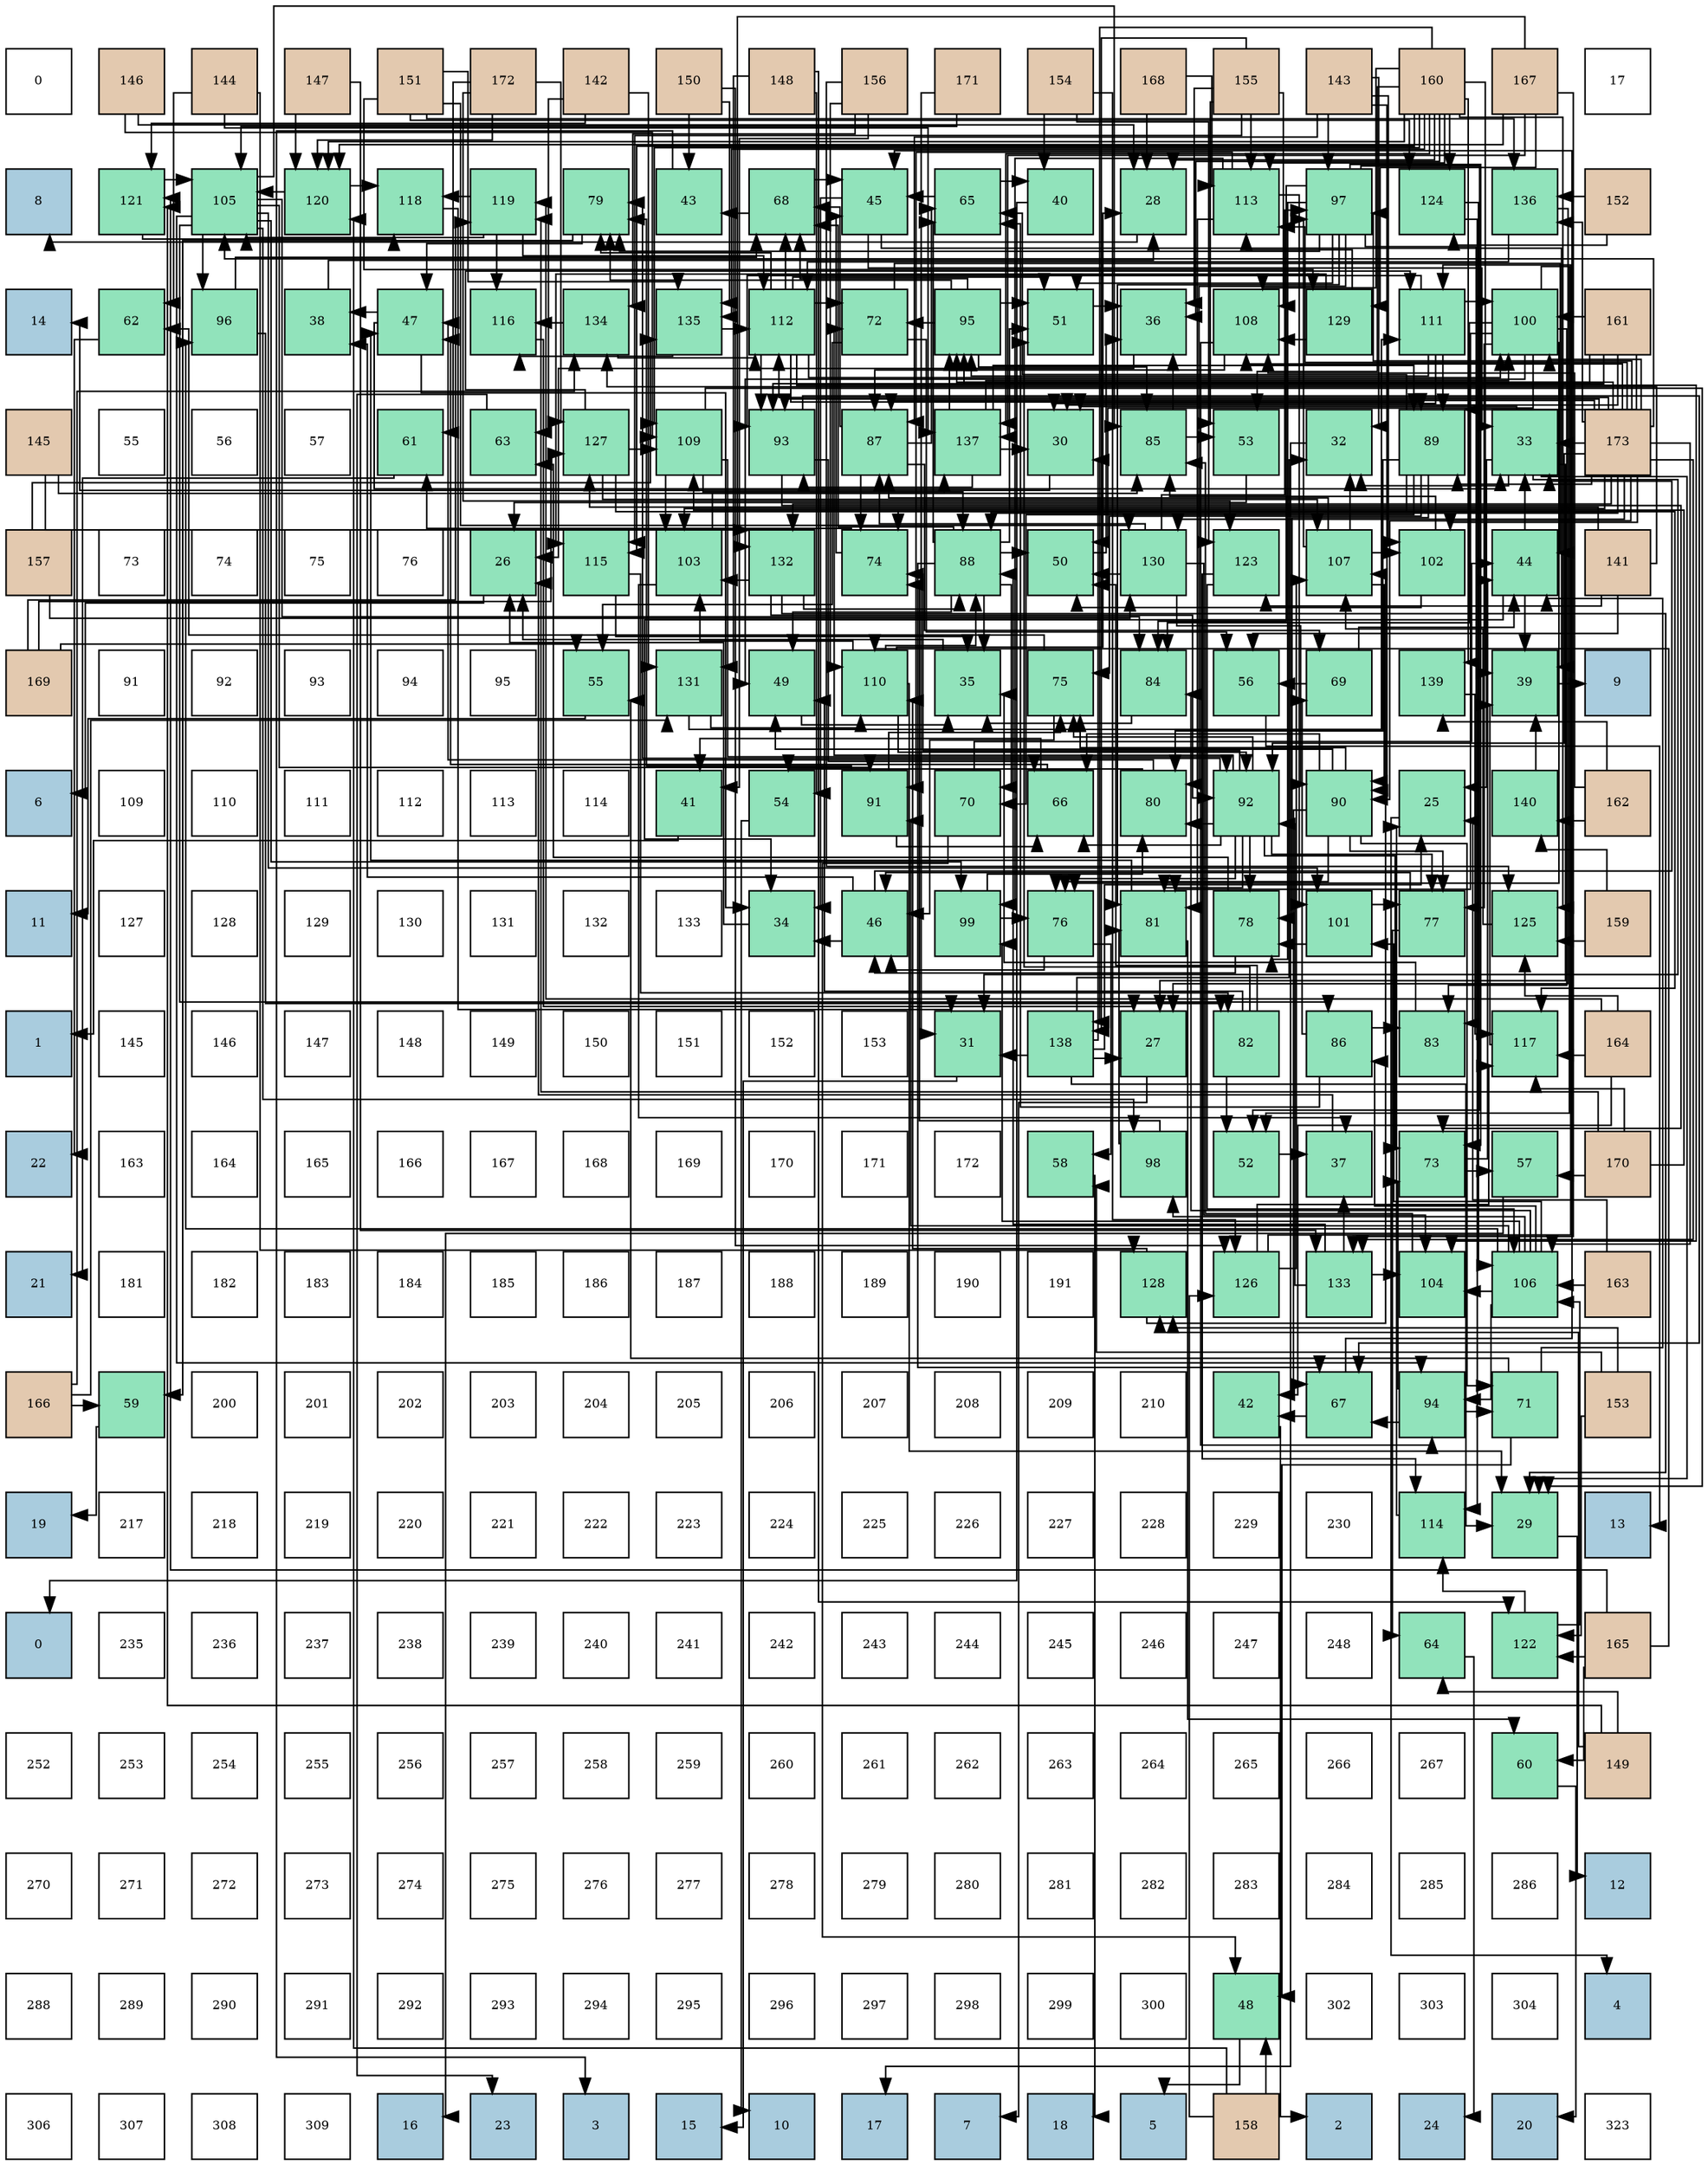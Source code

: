 digraph layout{
 rankdir=TB;
 splines=ortho;
 node [style=filled shape=square fixedsize=true width=0.6];
0[label="0", fontsize=8, fillcolor="#ffffff"];
1[label="146", fontsize=8, fillcolor="#e3c9af"];
2[label="144", fontsize=8, fillcolor="#e3c9af"];
3[label="147", fontsize=8, fillcolor="#e3c9af"];
4[label="151", fontsize=8, fillcolor="#e3c9af"];
5[label="172", fontsize=8, fillcolor="#e3c9af"];
6[label="142", fontsize=8, fillcolor="#e3c9af"];
7[label="150", fontsize=8, fillcolor="#e3c9af"];
8[label="148", fontsize=8, fillcolor="#e3c9af"];
9[label="156", fontsize=8, fillcolor="#e3c9af"];
10[label="171", fontsize=8, fillcolor="#e3c9af"];
11[label="154", fontsize=8, fillcolor="#e3c9af"];
12[label="168", fontsize=8, fillcolor="#e3c9af"];
13[label="155", fontsize=8, fillcolor="#e3c9af"];
14[label="143", fontsize=8, fillcolor="#e3c9af"];
15[label="160", fontsize=8, fillcolor="#e3c9af"];
16[label="167", fontsize=8, fillcolor="#e3c9af"];
17[label="17", fontsize=8, fillcolor="#ffffff"];
18[label="8", fontsize=8, fillcolor="#a9ccde"];
19[label="121", fontsize=8, fillcolor="#91e3bb"];
20[label="105", fontsize=8, fillcolor="#91e3bb"];
21[label="120", fontsize=8, fillcolor="#91e3bb"];
22[label="118", fontsize=8, fillcolor="#91e3bb"];
23[label="119", fontsize=8, fillcolor="#91e3bb"];
24[label="79", fontsize=8, fillcolor="#91e3bb"];
25[label="43", fontsize=8, fillcolor="#91e3bb"];
26[label="68", fontsize=8, fillcolor="#91e3bb"];
27[label="45", fontsize=8, fillcolor="#91e3bb"];
28[label="65", fontsize=8, fillcolor="#91e3bb"];
29[label="40", fontsize=8, fillcolor="#91e3bb"];
30[label="28", fontsize=8, fillcolor="#91e3bb"];
31[label="113", fontsize=8, fillcolor="#91e3bb"];
32[label="97", fontsize=8, fillcolor="#91e3bb"];
33[label="124", fontsize=8, fillcolor="#91e3bb"];
34[label="136", fontsize=8, fillcolor="#91e3bb"];
35[label="152", fontsize=8, fillcolor="#e3c9af"];
36[label="14", fontsize=8, fillcolor="#a9ccde"];
37[label="62", fontsize=8, fillcolor="#91e3bb"];
38[label="96", fontsize=8, fillcolor="#91e3bb"];
39[label="38", fontsize=8, fillcolor="#91e3bb"];
40[label="47", fontsize=8, fillcolor="#91e3bb"];
41[label="116", fontsize=8, fillcolor="#91e3bb"];
42[label="134", fontsize=8, fillcolor="#91e3bb"];
43[label="135", fontsize=8, fillcolor="#91e3bb"];
44[label="112", fontsize=8, fillcolor="#91e3bb"];
45[label="72", fontsize=8, fillcolor="#91e3bb"];
46[label="95", fontsize=8, fillcolor="#91e3bb"];
47[label="51", fontsize=8, fillcolor="#91e3bb"];
48[label="36", fontsize=8, fillcolor="#91e3bb"];
49[label="108", fontsize=8, fillcolor="#91e3bb"];
50[label="129", fontsize=8, fillcolor="#91e3bb"];
51[label="111", fontsize=8, fillcolor="#91e3bb"];
52[label="100", fontsize=8, fillcolor="#91e3bb"];
53[label="161", fontsize=8, fillcolor="#e3c9af"];
54[label="145", fontsize=8, fillcolor="#e3c9af"];
55[label="55", fontsize=8, fillcolor="#ffffff"];
56[label="56", fontsize=8, fillcolor="#ffffff"];
57[label="57", fontsize=8, fillcolor="#ffffff"];
58[label="61", fontsize=8, fillcolor="#91e3bb"];
59[label="63", fontsize=8, fillcolor="#91e3bb"];
60[label="127", fontsize=8, fillcolor="#91e3bb"];
61[label="109", fontsize=8, fillcolor="#91e3bb"];
62[label="93", fontsize=8, fillcolor="#91e3bb"];
63[label="87", fontsize=8, fillcolor="#91e3bb"];
64[label="137", fontsize=8, fillcolor="#91e3bb"];
65[label="30", fontsize=8, fillcolor="#91e3bb"];
66[label="85", fontsize=8, fillcolor="#91e3bb"];
67[label="53", fontsize=8, fillcolor="#91e3bb"];
68[label="32", fontsize=8, fillcolor="#91e3bb"];
69[label="89", fontsize=8, fillcolor="#91e3bb"];
70[label="33", fontsize=8, fillcolor="#91e3bb"];
71[label="173", fontsize=8, fillcolor="#e3c9af"];
72[label="157", fontsize=8, fillcolor="#e3c9af"];
73[label="73", fontsize=8, fillcolor="#ffffff"];
74[label="74", fontsize=8, fillcolor="#ffffff"];
75[label="75", fontsize=8, fillcolor="#ffffff"];
76[label="76", fontsize=8, fillcolor="#ffffff"];
77[label="26", fontsize=8, fillcolor="#91e3bb"];
78[label="115", fontsize=8, fillcolor="#91e3bb"];
79[label="103", fontsize=8, fillcolor="#91e3bb"];
80[label="132", fontsize=8, fillcolor="#91e3bb"];
81[label="74", fontsize=8, fillcolor="#91e3bb"];
82[label="88", fontsize=8, fillcolor="#91e3bb"];
83[label="50", fontsize=8, fillcolor="#91e3bb"];
84[label="130", fontsize=8, fillcolor="#91e3bb"];
85[label="123", fontsize=8, fillcolor="#91e3bb"];
86[label="107", fontsize=8, fillcolor="#91e3bb"];
87[label="102", fontsize=8, fillcolor="#91e3bb"];
88[label="44", fontsize=8, fillcolor="#91e3bb"];
89[label="141", fontsize=8, fillcolor="#e3c9af"];
90[label="169", fontsize=8, fillcolor="#e3c9af"];
91[label="91", fontsize=8, fillcolor="#ffffff"];
92[label="92", fontsize=8, fillcolor="#ffffff"];
93[label="93", fontsize=8, fillcolor="#ffffff"];
94[label="94", fontsize=8, fillcolor="#ffffff"];
95[label="95", fontsize=8, fillcolor="#ffffff"];
96[label="55", fontsize=8, fillcolor="#91e3bb"];
97[label="131", fontsize=8, fillcolor="#91e3bb"];
98[label="49", fontsize=8, fillcolor="#91e3bb"];
99[label="110", fontsize=8, fillcolor="#91e3bb"];
100[label="35", fontsize=8, fillcolor="#91e3bb"];
101[label="75", fontsize=8, fillcolor="#91e3bb"];
102[label="84", fontsize=8, fillcolor="#91e3bb"];
103[label="56", fontsize=8, fillcolor="#91e3bb"];
104[label="69", fontsize=8, fillcolor="#91e3bb"];
105[label="139", fontsize=8, fillcolor="#91e3bb"];
106[label="39", fontsize=8, fillcolor="#91e3bb"];
107[label="9", fontsize=8, fillcolor="#a9ccde"];
108[label="6", fontsize=8, fillcolor="#a9ccde"];
109[label="109", fontsize=8, fillcolor="#ffffff"];
110[label="110", fontsize=8, fillcolor="#ffffff"];
111[label="111", fontsize=8, fillcolor="#ffffff"];
112[label="112", fontsize=8, fillcolor="#ffffff"];
113[label="113", fontsize=8, fillcolor="#ffffff"];
114[label="114", fontsize=8, fillcolor="#ffffff"];
115[label="41", fontsize=8, fillcolor="#91e3bb"];
116[label="54", fontsize=8, fillcolor="#91e3bb"];
117[label="91", fontsize=8, fillcolor="#91e3bb"];
118[label="70", fontsize=8, fillcolor="#91e3bb"];
119[label="66", fontsize=8, fillcolor="#91e3bb"];
120[label="80", fontsize=8, fillcolor="#91e3bb"];
121[label="92", fontsize=8, fillcolor="#91e3bb"];
122[label="90", fontsize=8, fillcolor="#91e3bb"];
123[label="25", fontsize=8, fillcolor="#91e3bb"];
124[label="140", fontsize=8, fillcolor="#91e3bb"];
125[label="162", fontsize=8, fillcolor="#e3c9af"];
126[label="11", fontsize=8, fillcolor="#a9ccde"];
127[label="127", fontsize=8, fillcolor="#ffffff"];
128[label="128", fontsize=8, fillcolor="#ffffff"];
129[label="129", fontsize=8, fillcolor="#ffffff"];
130[label="130", fontsize=8, fillcolor="#ffffff"];
131[label="131", fontsize=8, fillcolor="#ffffff"];
132[label="132", fontsize=8, fillcolor="#ffffff"];
133[label="133", fontsize=8, fillcolor="#ffffff"];
134[label="34", fontsize=8, fillcolor="#91e3bb"];
135[label="46", fontsize=8, fillcolor="#91e3bb"];
136[label="99", fontsize=8, fillcolor="#91e3bb"];
137[label="76", fontsize=8, fillcolor="#91e3bb"];
138[label="81", fontsize=8, fillcolor="#91e3bb"];
139[label="78", fontsize=8, fillcolor="#91e3bb"];
140[label="101", fontsize=8, fillcolor="#91e3bb"];
141[label="77", fontsize=8, fillcolor="#91e3bb"];
142[label="125", fontsize=8, fillcolor="#91e3bb"];
143[label="159", fontsize=8, fillcolor="#e3c9af"];
144[label="1", fontsize=8, fillcolor="#a9ccde"];
145[label="145", fontsize=8, fillcolor="#ffffff"];
146[label="146", fontsize=8, fillcolor="#ffffff"];
147[label="147", fontsize=8, fillcolor="#ffffff"];
148[label="148", fontsize=8, fillcolor="#ffffff"];
149[label="149", fontsize=8, fillcolor="#ffffff"];
150[label="150", fontsize=8, fillcolor="#ffffff"];
151[label="151", fontsize=8, fillcolor="#ffffff"];
152[label="152", fontsize=8, fillcolor="#ffffff"];
153[label="153", fontsize=8, fillcolor="#ffffff"];
154[label="31", fontsize=8, fillcolor="#91e3bb"];
155[label="138", fontsize=8, fillcolor="#91e3bb"];
156[label="27", fontsize=8, fillcolor="#91e3bb"];
157[label="82", fontsize=8, fillcolor="#91e3bb"];
158[label="86", fontsize=8, fillcolor="#91e3bb"];
159[label="83", fontsize=8, fillcolor="#91e3bb"];
160[label="117", fontsize=8, fillcolor="#91e3bb"];
161[label="164", fontsize=8, fillcolor="#e3c9af"];
162[label="22", fontsize=8, fillcolor="#a9ccde"];
163[label="163", fontsize=8, fillcolor="#ffffff"];
164[label="164", fontsize=8, fillcolor="#ffffff"];
165[label="165", fontsize=8, fillcolor="#ffffff"];
166[label="166", fontsize=8, fillcolor="#ffffff"];
167[label="167", fontsize=8, fillcolor="#ffffff"];
168[label="168", fontsize=8, fillcolor="#ffffff"];
169[label="169", fontsize=8, fillcolor="#ffffff"];
170[label="170", fontsize=8, fillcolor="#ffffff"];
171[label="171", fontsize=8, fillcolor="#ffffff"];
172[label="172", fontsize=8, fillcolor="#ffffff"];
173[label="58", fontsize=8, fillcolor="#91e3bb"];
174[label="98", fontsize=8, fillcolor="#91e3bb"];
175[label="52", fontsize=8, fillcolor="#91e3bb"];
176[label="37", fontsize=8, fillcolor="#91e3bb"];
177[label="73", fontsize=8, fillcolor="#91e3bb"];
178[label="57", fontsize=8, fillcolor="#91e3bb"];
179[label="170", fontsize=8, fillcolor="#e3c9af"];
180[label="21", fontsize=8, fillcolor="#a9ccde"];
181[label="181", fontsize=8, fillcolor="#ffffff"];
182[label="182", fontsize=8, fillcolor="#ffffff"];
183[label="183", fontsize=8, fillcolor="#ffffff"];
184[label="184", fontsize=8, fillcolor="#ffffff"];
185[label="185", fontsize=8, fillcolor="#ffffff"];
186[label="186", fontsize=8, fillcolor="#ffffff"];
187[label="187", fontsize=8, fillcolor="#ffffff"];
188[label="188", fontsize=8, fillcolor="#ffffff"];
189[label="189", fontsize=8, fillcolor="#ffffff"];
190[label="190", fontsize=8, fillcolor="#ffffff"];
191[label="191", fontsize=8, fillcolor="#ffffff"];
192[label="128", fontsize=8, fillcolor="#91e3bb"];
193[label="126", fontsize=8, fillcolor="#91e3bb"];
194[label="133", fontsize=8, fillcolor="#91e3bb"];
195[label="104", fontsize=8, fillcolor="#91e3bb"];
196[label="106", fontsize=8, fillcolor="#91e3bb"];
197[label="163", fontsize=8, fillcolor="#e3c9af"];
198[label="166", fontsize=8, fillcolor="#e3c9af"];
199[label="59", fontsize=8, fillcolor="#91e3bb"];
200[label="200", fontsize=8, fillcolor="#ffffff"];
201[label="201", fontsize=8, fillcolor="#ffffff"];
202[label="202", fontsize=8, fillcolor="#ffffff"];
203[label="203", fontsize=8, fillcolor="#ffffff"];
204[label="204", fontsize=8, fillcolor="#ffffff"];
205[label="205", fontsize=8, fillcolor="#ffffff"];
206[label="206", fontsize=8, fillcolor="#ffffff"];
207[label="207", fontsize=8, fillcolor="#ffffff"];
208[label="208", fontsize=8, fillcolor="#ffffff"];
209[label="209", fontsize=8, fillcolor="#ffffff"];
210[label="210", fontsize=8, fillcolor="#ffffff"];
211[label="42", fontsize=8, fillcolor="#91e3bb"];
212[label="67", fontsize=8, fillcolor="#91e3bb"];
213[label="94", fontsize=8, fillcolor="#91e3bb"];
214[label="71", fontsize=8, fillcolor="#91e3bb"];
215[label="153", fontsize=8, fillcolor="#e3c9af"];
216[label="19", fontsize=8, fillcolor="#a9ccde"];
217[label="217", fontsize=8, fillcolor="#ffffff"];
218[label="218", fontsize=8, fillcolor="#ffffff"];
219[label="219", fontsize=8, fillcolor="#ffffff"];
220[label="220", fontsize=8, fillcolor="#ffffff"];
221[label="221", fontsize=8, fillcolor="#ffffff"];
222[label="222", fontsize=8, fillcolor="#ffffff"];
223[label="223", fontsize=8, fillcolor="#ffffff"];
224[label="224", fontsize=8, fillcolor="#ffffff"];
225[label="225", fontsize=8, fillcolor="#ffffff"];
226[label="226", fontsize=8, fillcolor="#ffffff"];
227[label="227", fontsize=8, fillcolor="#ffffff"];
228[label="228", fontsize=8, fillcolor="#ffffff"];
229[label="229", fontsize=8, fillcolor="#ffffff"];
230[label="230", fontsize=8, fillcolor="#ffffff"];
231[label="114", fontsize=8, fillcolor="#91e3bb"];
232[label="29", fontsize=8, fillcolor="#91e3bb"];
233[label="13", fontsize=8, fillcolor="#a9ccde"];
234[label="0", fontsize=8, fillcolor="#a9ccde"];
235[label="235", fontsize=8, fillcolor="#ffffff"];
236[label="236", fontsize=8, fillcolor="#ffffff"];
237[label="237", fontsize=8, fillcolor="#ffffff"];
238[label="238", fontsize=8, fillcolor="#ffffff"];
239[label="239", fontsize=8, fillcolor="#ffffff"];
240[label="240", fontsize=8, fillcolor="#ffffff"];
241[label="241", fontsize=8, fillcolor="#ffffff"];
242[label="242", fontsize=8, fillcolor="#ffffff"];
243[label="243", fontsize=8, fillcolor="#ffffff"];
244[label="244", fontsize=8, fillcolor="#ffffff"];
245[label="245", fontsize=8, fillcolor="#ffffff"];
246[label="246", fontsize=8, fillcolor="#ffffff"];
247[label="247", fontsize=8, fillcolor="#ffffff"];
248[label="248", fontsize=8, fillcolor="#ffffff"];
249[label="64", fontsize=8, fillcolor="#91e3bb"];
250[label="122", fontsize=8, fillcolor="#91e3bb"];
251[label="165", fontsize=8, fillcolor="#e3c9af"];
252[label="252", fontsize=8, fillcolor="#ffffff"];
253[label="253", fontsize=8, fillcolor="#ffffff"];
254[label="254", fontsize=8, fillcolor="#ffffff"];
255[label="255", fontsize=8, fillcolor="#ffffff"];
256[label="256", fontsize=8, fillcolor="#ffffff"];
257[label="257", fontsize=8, fillcolor="#ffffff"];
258[label="258", fontsize=8, fillcolor="#ffffff"];
259[label="259", fontsize=8, fillcolor="#ffffff"];
260[label="260", fontsize=8, fillcolor="#ffffff"];
261[label="261", fontsize=8, fillcolor="#ffffff"];
262[label="262", fontsize=8, fillcolor="#ffffff"];
263[label="263", fontsize=8, fillcolor="#ffffff"];
264[label="264", fontsize=8, fillcolor="#ffffff"];
265[label="265", fontsize=8, fillcolor="#ffffff"];
266[label="266", fontsize=8, fillcolor="#ffffff"];
267[label="267", fontsize=8, fillcolor="#ffffff"];
268[label="60", fontsize=8, fillcolor="#91e3bb"];
269[label="149", fontsize=8, fillcolor="#e3c9af"];
270[label="270", fontsize=8, fillcolor="#ffffff"];
271[label="271", fontsize=8, fillcolor="#ffffff"];
272[label="272", fontsize=8, fillcolor="#ffffff"];
273[label="273", fontsize=8, fillcolor="#ffffff"];
274[label="274", fontsize=8, fillcolor="#ffffff"];
275[label="275", fontsize=8, fillcolor="#ffffff"];
276[label="276", fontsize=8, fillcolor="#ffffff"];
277[label="277", fontsize=8, fillcolor="#ffffff"];
278[label="278", fontsize=8, fillcolor="#ffffff"];
279[label="279", fontsize=8, fillcolor="#ffffff"];
280[label="280", fontsize=8, fillcolor="#ffffff"];
281[label="281", fontsize=8, fillcolor="#ffffff"];
282[label="282", fontsize=8, fillcolor="#ffffff"];
283[label="283", fontsize=8, fillcolor="#ffffff"];
284[label="284", fontsize=8, fillcolor="#ffffff"];
285[label="285", fontsize=8, fillcolor="#ffffff"];
286[label="286", fontsize=8, fillcolor="#ffffff"];
287[label="12", fontsize=8, fillcolor="#a9ccde"];
288[label="288", fontsize=8, fillcolor="#ffffff"];
289[label="289", fontsize=8, fillcolor="#ffffff"];
290[label="290", fontsize=8, fillcolor="#ffffff"];
291[label="291", fontsize=8, fillcolor="#ffffff"];
292[label="292", fontsize=8, fillcolor="#ffffff"];
293[label="293", fontsize=8, fillcolor="#ffffff"];
294[label="294", fontsize=8, fillcolor="#ffffff"];
295[label="295", fontsize=8, fillcolor="#ffffff"];
296[label="296", fontsize=8, fillcolor="#ffffff"];
297[label="297", fontsize=8, fillcolor="#ffffff"];
298[label="298", fontsize=8, fillcolor="#ffffff"];
299[label="299", fontsize=8, fillcolor="#ffffff"];
300[label="300", fontsize=8, fillcolor="#ffffff"];
301[label="48", fontsize=8, fillcolor="#91e3bb"];
302[label="302", fontsize=8, fillcolor="#ffffff"];
303[label="303", fontsize=8, fillcolor="#ffffff"];
304[label="304", fontsize=8, fillcolor="#ffffff"];
305[label="4", fontsize=8, fillcolor="#a9ccde"];
306[label="306", fontsize=8, fillcolor="#ffffff"];
307[label="307", fontsize=8, fillcolor="#ffffff"];
308[label="308", fontsize=8, fillcolor="#ffffff"];
309[label="309", fontsize=8, fillcolor="#ffffff"];
310[label="16", fontsize=8, fillcolor="#a9ccde"];
311[label="23", fontsize=8, fillcolor="#a9ccde"];
312[label="3", fontsize=8, fillcolor="#a9ccde"];
313[label="15", fontsize=8, fillcolor="#a9ccde"];
314[label="10", fontsize=8, fillcolor="#a9ccde"];
315[label="17", fontsize=8, fillcolor="#a9ccde"];
316[label="7", fontsize=8, fillcolor="#a9ccde"];
317[label="18", fontsize=8, fillcolor="#a9ccde"];
318[label="5", fontsize=8, fillcolor="#a9ccde"];
319[label="158", fontsize=8, fillcolor="#e3c9af"];
320[label="2", fontsize=8, fillcolor="#a9ccde"];
321[label="24", fontsize=8, fillcolor="#a9ccde"];
322[label="20", fontsize=8, fillcolor="#a9ccde"];
323[label="323", fontsize=8, fillcolor="#ffffff"];
edge [constraint=false, style=vis];123 -> 305;
77 -> 108;
156 -> 316;
30 -> 18;
232 -> 287;
65 -> 36;
154 -> 313;
68 -> 315;
70 -> 123;
70 -> 156;
70 -> 232;
70 -> 65;
70 -> 154;
70 -> 68;
134 -> 77;
100 -> 77;
48 -> 77;
176 -> 77;
39 -> 30;
106 -> 107;
29 -> 234;
115 -> 144;
211 -> 320;
25 -> 312;
88 -> 70;
88 -> 134;
88 -> 106;
27 -> 70;
27 -> 134;
27 -> 106;
135 -> 70;
135 -> 134;
135 -> 39;
40 -> 70;
40 -> 134;
40 -> 39;
301 -> 318;
98 -> 100;
83 -> 48;
47 -> 48;
175 -> 176;
67 -> 77;
116 -> 314;
96 -> 126;
103 -> 233;
178 -> 310;
173 -> 317;
199 -> 216;
268 -> 322;
58 -> 180;
37 -> 162;
59 -> 311;
249 -> 321;
28 -> 29;
28 -> 27;
119 -> 115;
119 -> 40;
212 -> 211;
212 -> 27;
26 -> 25;
26 -> 27;
104 -> 88;
104 -> 103;
118 -> 88;
118 -> 301;
214 -> 88;
214 -> 301;
214 -> 96;
45 -> 88;
45 -> 96;
45 -> 103;
177 -> 88;
177 -> 178;
81 -> 27;
81 -> 58;
101 -> 135;
101 -> 37;
137 -> 135;
137 -> 173;
141 -> 135;
141 -> 249;
139 -> 135;
139 -> 59;
24 -> 40;
24 -> 199;
120 -> 40;
120 -> 116;
138 -> 40;
138 -> 268;
157 -> 98;
157 -> 83;
157 -> 47;
157 -> 175;
159 -> 100;
102 -> 100;
66 -> 48;
66 -> 67;
158 -> 28;
158 -> 104;
158 -> 159;
63 -> 28;
63 -> 26;
63 -> 104;
63 -> 81;
82 -> 100;
82 -> 98;
82 -> 83;
82 -> 47;
82 -> 28;
82 -> 212;
82 -> 26;
82 -> 118;
69 -> 28;
69 -> 118;
69 -> 81;
69 -> 101;
69 -> 139;
69 -> 120;
122 -> 98;
122 -> 119;
122 -> 212;
122 -> 214;
122 -> 101;
122 -> 137;
122 -> 141;
117 -> 119;
117 -> 101;
117 -> 24;
121 -> 119;
121 -> 45;
121 -> 177;
121 -> 81;
121 -> 101;
121 -> 137;
121 -> 141;
121 -> 139;
121 -> 24;
121 -> 120;
121 -> 138;
62 -> 119;
62 -> 212;
62 -> 177;
213 -> 212;
213 -> 214;
213 -> 177;
46 -> 47;
46 -> 26;
46 -> 45;
46 -> 24;
46 -> 66;
38 -> 26;
38 -> 157;
32 -> 47;
32 -> 175;
32 -> 177;
32 -> 139;
32 -> 24;
32 -> 120;
32 -> 138;
32 -> 159;
32 -> 102;
174 -> 81;
174 -> 138;
136 -> 137;
136 -> 120;
52 -> 98;
52 -> 83;
52 -> 175;
52 -> 137;
52 -> 141;
52 -> 138;
52 -> 159;
52 -> 102;
140 -> 141;
140 -> 139;
87 -> 83;
87 -> 66;
79 -> 176;
79 -> 66;
195 -> 66;
20 -> 102;
20 -> 66;
20 -> 158;
20 -> 117;
20 -> 213;
20 -> 38;
20 -> 174;
20 -> 136;
20 -> 140;
196 -> 102;
196 -> 158;
196 -> 117;
196 -> 213;
196 -> 38;
196 -> 174;
196 -> 136;
196 -> 140;
196 -> 195;
86 -> 68;
86 -> 63;
86 -> 122;
86 -> 32;
86 -> 87;
49 -> 63;
49 -> 213;
61 -> 232;
61 -> 82;
61 -> 121;
61 -> 79;
99 -> 30;
99 -> 232;
99 -> 82;
99 -> 121;
99 -> 79;
51 -> 65;
51 -> 69;
51 -> 62;
51 -> 46;
51 -> 52;
44 -> 47;
44 -> 26;
44 -> 45;
44 -> 24;
44 -> 69;
44 -> 62;
44 -> 52;
44 -> 195;
31 -> 138;
31 -> 117;
31 -> 136;
31 -> 140;
231 -> 123;
78 -> 100;
78 -> 157;
41 -> 156;
160 -> 106;
22 -> 154;
23 -> 20;
23 -> 44;
23 -> 41;
23 -> 22;
21 -> 20;
21 -> 22;
19 -> 20;
19 -> 22;
250 -> 196;
250 -> 231;
85 -> 196;
85 -> 231;
33 -> 196;
33 -> 231;
142 -> 86;
193 -> 86;
193 -> 51;
193 -> 160;
60 -> 86;
60 -> 61;
60 -> 51;
60 -> 160;
192 -> 86;
192 -> 99;
50 -> 49;
50 -> 31;
50 -> 78;
84 -> 83;
84 -> 63;
84 -> 122;
84 -> 32;
84 -> 195;
97 -> 99;
97 -> 51;
80 -> 232;
80 -> 82;
80 -> 121;
80 -> 79;
194 -> 176;
194 -> 82;
194 -> 121;
194 -> 195;
42 -> 44;
42 -> 41;
43 -> 44;
43 -> 41;
34 -> 156;
34 -> 44;
64 -> 65;
64 -> 69;
64 -> 62;
64 -> 46;
64 -> 52;
155 -> 123;
155 -> 156;
155 -> 232;
155 -> 65;
155 -> 154;
155 -> 68;
105 -> 160;
124 -> 106;
89 -> 103;
89 -> 85;
89 -> 60;
89 -> 42;
6 -> 59;
6 -> 19;
6 -> 97;
14 -> 68;
14 -> 63;
14 -> 122;
14 -> 32;
14 -> 87;
2 -> 37;
2 -> 192;
2 -> 64;
54 -> 80;
54 -> 64;
1 -> 30;
1 -> 61;
3 -> 21;
3 -> 194;
8 -> 116;
8 -> 250;
8 -> 97;
269 -> 249;
269 -> 19;
269 -> 192;
7 -> 25;
7 -> 193;
7 -> 43;
4 -> 33;
4 -> 50;
4 -> 84;
4 -> 43;
4 -> 34;
35 -> 33;
35 -> 34;
215 -> 173;
215 -> 250;
215 -> 192;
11 -> 29;
11 -> 85;
11 -> 193;
13 -> 48;
13 -> 67;
13 -> 49;
13 -> 31;
13 -> 78;
13 -> 155;
9 -> 115;
9 -> 99;
9 -> 142;
9 -> 42;
72 -> 84;
72 -> 43;
319 -> 301;
319 -> 21;
319 -> 193;
143 -> 142;
143 -> 124;
15 -> 30;
15 -> 48;
15 -> 106;
15 -> 67;
15 -> 49;
15 -> 61;
15 -> 31;
15 -> 78;
15 -> 21;
15 -> 33;
15 -> 142;
15 -> 43;
15 -> 64;
15 -> 155;
15 -> 105;
53 -> 65;
53 -> 69;
53 -> 62;
53 -> 46;
53 -> 52;
125 -> 49;
125 -> 105;
125 -> 124;
197 -> 123;
197 -> 196;
161 -> 211;
161 -> 160;
161 -> 23;
161 -> 142;
251 -> 268;
251 -> 99;
251 -> 19;
251 -> 250;
198 -> 199;
198 -> 97;
198 -> 42;
16 -> 21;
16 -> 50;
16 -> 80;
16 -> 194;
16 -> 64;
12 -> 30;
12 -> 31;
90 -> 96;
90 -> 23;
90 -> 60;
179 -> 178;
179 -> 61;
179 -> 160;
179 -> 23;
10 -> 154;
10 -> 20;
5 -> 58;
5 -> 21;
5 -> 85;
5 -> 60;
71 -> 70;
71 -> 63;
71 -> 82;
71 -> 69;
71 -> 122;
71 -> 121;
71 -> 62;
71 -> 46;
71 -> 32;
71 -> 52;
71 -> 87;
71 -> 79;
71 -> 20;
71 -> 196;
71 -> 49;
71 -> 44;
71 -> 31;
71 -> 84;
71 -> 80;
71 -> 194;
71 -> 34;
edge [constraint=true, style=invis];
0 -> 18 -> 36 -> 54 -> 72 -> 90 -> 108 -> 126 -> 144 -> 162 -> 180 -> 198 -> 216 -> 234 -> 252 -> 270 -> 288 -> 306;
1 -> 19 -> 37 -> 55 -> 73 -> 91 -> 109 -> 127 -> 145 -> 163 -> 181 -> 199 -> 217 -> 235 -> 253 -> 271 -> 289 -> 307;
2 -> 20 -> 38 -> 56 -> 74 -> 92 -> 110 -> 128 -> 146 -> 164 -> 182 -> 200 -> 218 -> 236 -> 254 -> 272 -> 290 -> 308;
3 -> 21 -> 39 -> 57 -> 75 -> 93 -> 111 -> 129 -> 147 -> 165 -> 183 -> 201 -> 219 -> 237 -> 255 -> 273 -> 291 -> 309;
4 -> 22 -> 40 -> 58 -> 76 -> 94 -> 112 -> 130 -> 148 -> 166 -> 184 -> 202 -> 220 -> 238 -> 256 -> 274 -> 292 -> 310;
5 -> 23 -> 41 -> 59 -> 77 -> 95 -> 113 -> 131 -> 149 -> 167 -> 185 -> 203 -> 221 -> 239 -> 257 -> 275 -> 293 -> 311;
6 -> 24 -> 42 -> 60 -> 78 -> 96 -> 114 -> 132 -> 150 -> 168 -> 186 -> 204 -> 222 -> 240 -> 258 -> 276 -> 294 -> 312;
7 -> 25 -> 43 -> 61 -> 79 -> 97 -> 115 -> 133 -> 151 -> 169 -> 187 -> 205 -> 223 -> 241 -> 259 -> 277 -> 295 -> 313;
8 -> 26 -> 44 -> 62 -> 80 -> 98 -> 116 -> 134 -> 152 -> 170 -> 188 -> 206 -> 224 -> 242 -> 260 -> 278 -> 296 -> 314;
9 -> 27 -> 45 -> 63 -> 81 -> 99 -> 117 -> 135 -> 153 -> 171 -> 189 -> 207 -> 225 -> 243 -> 261 -> 279 -> 297 -> 315;
10 -> 28 -> 46 -> 64 -> 82 -> 100 -> 118 -> 136 -> 154 -> 172 -> 190 -> 208 -> 226 -> 244 -> 262 -> 280 -> 298 -> 316;
11 -> 29 -> 47 -> 65 -> 83 -> 101 -> 119 -> 137 -> 155 -> 173 -> 191 -> 209 -> 227 -> 245 -> 263 -> 281 -> 299 -> 317;
12 -> 30 -> 48 -> 66 -> 84 -> 102 -> 120 -> 138 -> 156 -> 174 -> 192 -> 210 -> 228 -> 246 -> 264 -> 282 -> 300 -> 318;
13 -> 31 -> 49 -> 67 -> 85 -> 103 -> 121 -> 139 -> 157 -> 175 -> 193 -> 211 -> 229 -> 247 -> 265 -> 283 -> 301 -> 319;
14 -> 32 -> 50 -> 68 -> 86 -> 104 -> 122 -> 140 -> 158 -> 176 -> 194 -> 212 -> 230 -> 248 -> 266 -> 284 -> 302 -> 320;
15 -> 33 -> 51 -> 69 -> 87 -> 105 -> 123 -> 141 -> 159 -> 177 -> 195 -> 213 -> 231 -> 249 -> 267 -> 285 -> 303 -> 321;
16 -> 34 -> 52 -> 70 -> 88 -> 106 -> 124 -> 142 -> 160 -> 178 -> 196 -> 214 -> 232 -> 250 -> 268 -> 286 -> 304 -> 322;
17 -> 35 -> 53 -> 71 -> 89 -> 107 -> 125 -> 143 -> 161 -> 179 -> 197 -> 215 -> 233 -> 251 -> 269 -> 287 -> 305 -> 323;
rank = same {0 -> 1 -> 2 -> 3 -> 4 -> 5 -> 6 -> 7 -> 8 -> 9 -> 10 -> 11 -> 12 -> 13 -> 14 -> 15 -> 16 -> 17};
rank = same {18 -> 19 -> 20 -> 21 -> 22 -> 23 -> 24 -> 25 -> 26 -> 27 -> 28 -> 29 -> 30 -> 31 -> 32 -> 33 -> 34 -> 35};
rank = same {36 -> 37 -> 38 -> 39 -> 40 -> 41 -> 42 -> 43 -> 44 -> 45 -> 46 -> 47 -> 48 -> 49 -> 50 -> 51 -> 52 -> 53};
rank = same {54 -> 55 -> 56 -> 57 -> 58 -> 59 -> 60 -> 61 -> 62 -> 63 -> 64 -> 65 -> 66 -> 67 -> 68 -> 69 -> 70 -> 71};
rank = same {72 -> 73 -> 74 -> 75 -> 76 -> 77 -> 78 -> 79 -> 80 -> 81 -> 82 -> 83 -> 84 -> 85 -> 86 -> 87 -> 88 -> 89};
rank = same {90 -> 91 -> 92 -> 93 -> 94 -> 95 -> 96 -> 97 -> 98 -> 99 -> 100 -> 101 -> 102 -> 103 -> 104 -> 105 -> 106 -> 107};
rank = same {108 -> 109 -> 110 -> 111 -> 112 -> 113 -> 114 -> 115 -> 116 -> 117 -> 118 -> 119 -> 120 -> 121 -> 122 -> 123 -> 124 -> 125};
rank = same {126 -> 127 -> 128 -> 129 -> 130 -> 131 -> 132 -> 133 -> 134 -> 135 -> 136 -> 137 -> 138 -> 139 -> 140 -> 141 -> 142 -> 143};
rank = same {144 -> 145 -> 146 -> 147 -> 148 -> 149 -> 150 -> 151 -> 152 -> 153 -> 154 -> 155 -> 156 -> 157 -> 158 -> 159 -> 160 -> 161};
rank = same {162 -> 163 -> 164 -> 165 -> 166 -> 167 -> 168 -> 169 -> 170 -> 171 -> 172 -> 173 -> 174 -> 175 -> 176 -> 177 -> 178 -> 179};
rank = same {180 -> 181 -> 182 -> 183 -> 184 -> 185 -> 186 -> 187 -> 188 -> 189 -> 190 -> 191 -> 192 -> 193 -> 194 -> 195 -> 196 -> 197};
rank = same {198 -> 199 -> 200 -> 201 -> 202 -> 203 -> 204 -> 205 -> 206 -> 207 -> 208 -> 209 -> 210 -> 211 -> 212 -> 213 -> 214 -> 215};
rank = same {216 -> 217 -> 218 -> 219 -> 220 -> 221 -> 222 -> 223 -> 224 -> 225 -> 226 -> 227 -> 228 -> 229 -> 230 -> 231 -> 232 -> 233};
rank = same {234 -> 235 -> 236 -> 237 -> 238 -> 239 -> 240 -> 241 -> 242 -> 243 -> 244 -> 245 -> 246 -> 247 -> 248 -> 249 -> 250 -> 251};
rank = same {252 -> 253 -> 254 -> 255 -> 256 -> 257 -> 258 -> 259 -> 260 -> 261 -> 262 -> 263 -> 264 -> 265 -> 266 -> 267 -> 268 -> 269};
rank = same {270 -> 271 -> 272 -> 273 -> 274 -> 275 -> 276 -> 277 -> 278 -> 279 -> 280 -> 281 -> 282 -> 283 -> 284 -> 285 -> 286 -> 287};
rank = same {288 -> 289 -> 290 -> 291 -> 292 -> 293 -> 294 -> 295 -> 296 -> 297 -> 298 -> 299 -> 300 -> 301 -> 302 -> 303 -> 304 -> 305};
rank = same {306 -> 307 -> 308 -> 309 -> 310 -> 311 -> 312 -> 313 -> 314 -> 315 -> 316 -> 317 -> 318 -> 319 -> 320 -> 321 -> 322 -> 323};
}